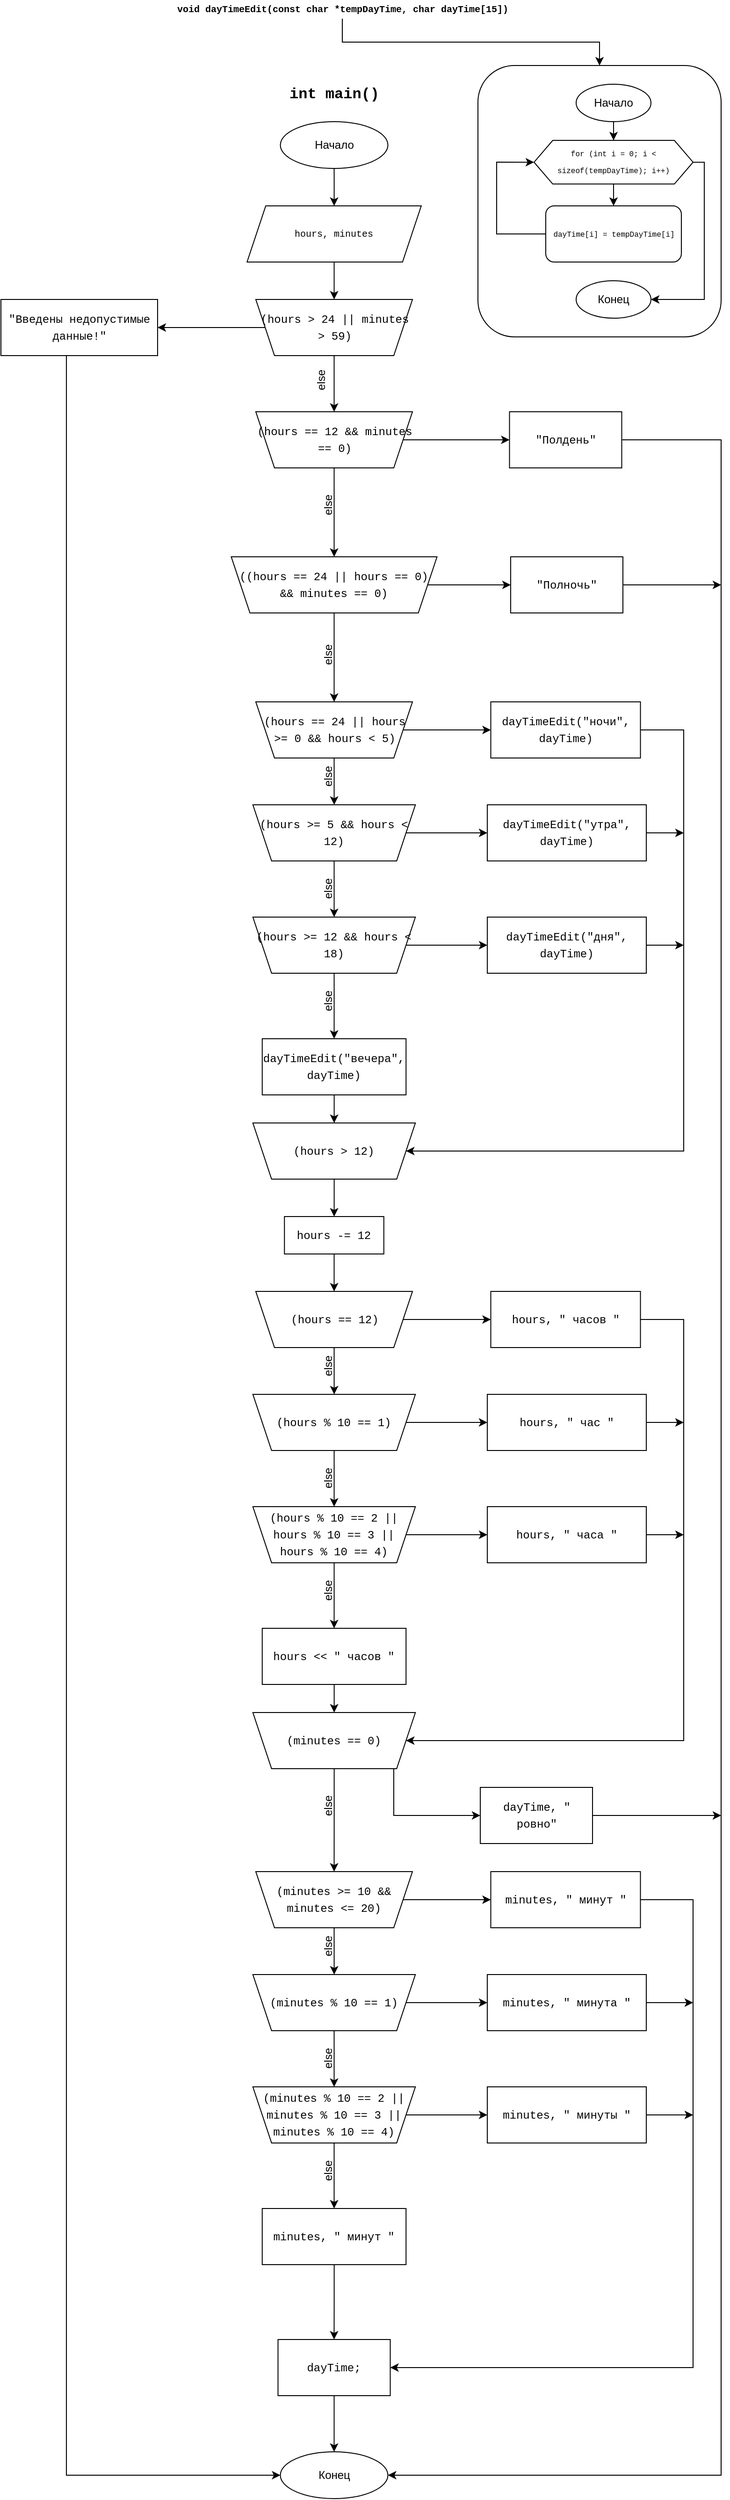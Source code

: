 <mxfile version="15.1.3" type="device"><diagram id="xrb7r6NMvDtgtR8W3Ljk" name="Page-1"><mxGraphModel dx="946" dy="3097" grid="1" gridSize="10" guides="1" tooltips="1" connect="1" arrows="1" fold="1" page="1" pageScale="1" pageWidth="827" pageHeight="1169" math="0" shadow="0"><root><mxCell id="0"/><mxCell id="1" parent="0"/><mxCell id="941-dUzrSryJKsWVi5ZP-3" value="&lt;div&gt;&lt;br&gt;&lt;/div&gt;&lt;div&gt;&lt;br&gt;&lt;/div&gt;" style="rounded=1;whiteSpace=wrap;html=1;labelPosition=left;verticalLabelPosition=top;align=right;verticalAlign=bottom;" parent="1" vertex="1"><mxGeometry x="538" y="-2250" width="260" height="290" as="geometry"/></mxCell><mxCell id="941-dUzrSryJKsWVi5ZP-10" value="" style="edgeStyle=orthogonalEdgeStyle;rounded=0;orthogonalLoop=1;jettySize=auto;html=1;" parent="1" source="941-dUzrSryJKsWVi5ZP-4" target="941-dUzrSryJKsWVi5ZP-6" edge="1"><mxGeometry relative="1" as="geometry"/></mxCell><mxCell id="_T4HlssIz3h_t30k5hqS-2" value="" style="edgeStyle=orthogonalEdgeStyle;rounded=0;orthogonalLoop=1;jettySize=auto;html=1;entryX=1;entryY=0.5;entryDx=0;entryDy=0;" edge="1" parent="1" source="941-dUzrSryJKsWVi5ZP-4" target="941-dUzrSryJKsWVi5ZP-19"><mxGeometry relative="1" as="geometry"><mxPoint x="873" y="-2146.7" as="targetPoint"/><Array as="points"><mxPoint x="780" y="-2147"/><mxPoint x="780" y="-2000"/></Array></mxGeometry></mxCell><mxCell id="941-dUzrSryJKsWVi5ZP-4" value="&lt;div style=&quot;font-family: &amp;quot;menlo&amp;quot; , &amp;quot;monaco&amp;quot; , &amp;quot;courier new&amp;quot; , monospace ; font-weight: normal ; font-size: 8px ; line-height: 18px&quot;&gt;&lt;div&gt;&lt;font style=&quot;font-size: 8px&quot;&gt;&lt;span style=&quot;&quot;&gt;for (int i = 0; i &amp;lt; sizeof(tempDayTime); i++) &lt;/span&gt;&lt;/font&gt;&lt;/div&gt;&lt;/div&gt;" style="shape=hexagon;perimeter=hexagonPerimeter2;whiteSpace=wrap;html=1;fixedSize=1;" parent="1" vertex="1"><mxGeometry x="598" y="-2170" width="170" height="46.67" as="geometry"/></mxCell><mxCell id="941-dUzrSryJKsWVi5ZP-15" value="" style="edgeStyle=orthogonalEdgeStyle;rounded=0;orthogonalLoop=1;jettySize=auto;html=1;entryX=0;entryY=0.5;entryDx=0;entryDy=0;" parent="1" source="941-dUzrSryJKsWVi5ZP-6" target="941-dUzrSryJKsWVi5ZP-4" edge="1"><mxGeometry relative="1" as="geometry"><mxPoint x="608" y="-2150" as="targetPoint"/><Array as="points"><mxPoint x="558" y="-2070"/><mxPoint x="558" y="-2147"/></Array></mxGeometry></mxCell><mxCell id="941-dUzrSryJKsWVi5ZP-6" value="&lt;div style=&quot;font-family: &amp;#34;menlo&amp;#34; , &amp;#34;monaco&amp;#34; , &amp;#34;courier new&amp;#34; , monospace ; font-weight: normal ; font-size: 8px ; line-height: 18px&quot;&gt;&lt;div&gt;&lt;font style=&quot;font-size: 8px&quot;&gt;&lt;span&gt;dayTime[i] = tempDayTime[i]&lt;/span&gt;&lt;/font&gt;&lt;/div&gt;&lt;/div&gt;" style="rounded=1;whiteSpace=wrap;html=1;" parent="1" vertex="1"><mxGeometry x="610.5" y="-2100" width="145" height="60" as="geometry"/></mxCell><mxCell id="941-dUzrSryJKsWVi5ZP-9" value="" style="edgeStyle=orthogonalEdgeStyle;rounded=0;orthogonalLoop=1;jettySize=auto;html=1;" parent="1" source="941-dUzrSryJKsWVi5ZP-8" target="941-dUzrSryJKsWVi5ZP-3" edge="1"><mxGeometry relative="1" as="geometry"/></mxCell><mxCell id="941-dUzrSryJKsWVi5ZP-8" value="&lt;div style=&quot;font-family: &amp;quot;menlo&amp;quot;, &amp;quot;monaco&amp;quot;, &amp;quot;courier new&amp;quot;, monospace; font-size: 10px; line-height: 18px;&quot;&gt;&lt;div&gt;&lt;font style=&quot;font-size: 10px&quot;&gt;&lt;span style=&quot;&quot;&gt;void dayTimeEdit(const char *tempDayTime, char dayTime[15])&lt;/span&gt;&lt;/font&gt;&lt;/div&gt;&lt;/div&gt;" style="text;html=1;align=center;verticalAlign=middle;resizable=0;points=[];autosize=1;fontStyle=1;" parent="1" vertex="1"><mxGeometry x="208" y="-2320" width="370" height="20" as="geometry"/></mxCell><mxCell id="941-dUzrSryJKsWVi5ZP-24" value="" style="edgeStyle=orthogonalEdgeStyle;rounded=0;orthogonalLoop=1;jettySize=auto;html=1;" parent="1" source="941-dUzrSryJKsWVi5ZP-18" target="941-dUzrSryJKsWVi5ZP-4" edge="1"><mxGeometry relative="1" as="geometry"/></mxCell><mxCell id="941-dUzrSryJKsWVi5ZP-18" value="&lt;div&gt;Начало&lt;/div&gt;" style="ellipse;whiteSpace=wrap;html=1;" parent="1" vertex="1"><mxGeometry x="643" y="-2230" width="80" height="40" as="geometry"/></mxCell><mxCell id="941-dUzrSryJKsWVi5ZP-19" value="&lt;div&gt;Конец&lt;/div&gt;" style="ellipse;whiteSpace=wrap;html=1;" parent="1" vertex="1"><mxGeometry x="643" y="-2020" width="80" height="40" as="geometry"/></mxCell><mxCell id="941-dUzrSryJKsWVi5ZP-26" value="&lt;div style=&quot;font-family: &amp;quot;menlo&amp;quot; , &amp;quot;monaco&amp;quot; , &amp;quot;courier new&amp;quot; , monospace ; font-size: 16px ; line-height: 18px&quot;&gt;&lt;div&gt;&lt;font style=&quot;font-size: 16px&quot;&gt;&lt;b&gt;&lt;span style=&quot;&quot;&gt;int main()&lt;/span&gt;&lt;/b&gt;&lt;/font&gt;&lt;/div&gt;&lt;/div&gt;" style="text;html=1;align=center;verticalAlign=middle;resizable=0;points=[];autosize=1;" parent="1" vertex="1"><mxGeometry x="329.24" y="-2230" width="110" height="20" as="geometry"/></mxCell><mxCell id="941-dUzrSryJKsWVi5ZP-29" value="" style="edgeStyle=orthogonalEdgeStyle;rounded=0;orthogonalLoop=1;jettySize=auto;html=1;" parent="1" source="941-dUzrSryJKsWVi5ZP-27" target="941-dUzrSryJKsWVi5ZP-28" edge="1"><mxGeometry relative="1" as="geometry"/></mxCell><mxCell id="941-dUzrSryJKsWVi5ZP-27" value="Начало" style="ellipse;whiteSpace=wrap;html=1;" parent="1" vertex="1"><mxGeometry x="326.75" y="-2190" width="115" height="50" as="geometry"/></mxCell><mxCell id="941-dUzrSryJKsWVi5ZP-31" value="" style="edgeStyle=orthogonalEdgeStyle;rounded=0;orthogonalLoop=1;jettySize=auto;html=1;" parent="1" source="941-dUzrSryJKsWVi5ZP-28" target="941-dUzrSryJKsWVi5ZP-30" edge="1"><mxGeometry relative="1" as="geometry"/></mxCell><mxCell id="941-dUzrSryJKsWVi5ZP-28" value="&lt;div style=&quot;font-family: &amp;#34;menlo&amp;#34; , &amp;#34;monaco&amp;#34; , &amp;#34;courier new&amp;#34; , monospace ; font-weight: normal ; font-size: 10px ; line-height: 18px&quot;&gt;&lt;div&gt;&lt;font style=&quot;font-size: 10px&quot;&gt;&lt;span&gt;  hours, minutes&lt;/span&gt;&lt;/font&gt;&lt;/div&gt;&lt;/div&gt;" style="shape=parallelogram;perimeter=parallelogramPerimeter;whiteSpace=wrap;html=1;fixedSize=1;" parent="1" vertex="1"><mxGeometry x="291.13" y="-2100" width="186.25" height="60" as="geometry"/></mxCell><mxCell id="941-dUzrSryJKsWVi5ZP-33" value="" style="edgeStyle=orthogonalEdgeStyle;rounded=0;orthogonalLoop=1;jettySize=auto;html=1;" parent="1" source="941-dUzrSryJKsWVi5ZP-30" target="941-dUzrSryJKsWVi5ZP-32" edge="1"><mxGeometry relative="1" as="geometry"/></mxCell><mxCell id="941-dUzrSryJKsWVi5ZP-35" value="" style="edgeStyle=orthogonalEdgeStyle;rounded=0;orthogonalLoop=1;jettySize=auto;html=1;entryX=0.5;entryY=1;entryDx=0;entryDy=0;" parent="1" source="941-dUzrSryJKsWVi5ZP-30" target="941-dUzrSryJKsWVi5ZP-37" edge="1"><mxGeometry relative="1" as="geometry"><mxPoint x="318" y="-1850.0" as="targetPoint"/></mxGeometry></mxCell><mxCell id="941-dUzrSryJKsWVi5ZP-30" value="&lt;div style=&quot;font-family: &amp;#34;menlo&amp;#34; , &amp;#34;monaco&amp;#34; , &amp;#34;courier new&amp;#34; , monospace ; font-weight: normal ; font-size: 12px ; line-height: 18px&quot;&gt;&lt;div&gt;&lt;span&gt;(hours &amp;gt; 24 || minutes &amp;gt; 59)&lt;/span&gt;&lt;/div&gt;&lt;/div&gt;" style="shape=trapezoid;perimeter=trapezoidPerimeter;whiteSpace=wrap;html=1;fixedSize=1;direction=west;" parent="1" vertex="1"><mxGeometry x="300.51" y="-2000" width="167.5" height="60" as="geometry"/></mxCell><mxCell id="941-dUzrSryJKsWVi5ZP-166" value="" style="edgeStyle=orthogonalEdgeStyle;rounded=0;orthogonalLoop=1;jettySize=auto;html=1;fontColor=#000000;entryX=0;entryY=0.5;entryDx=0;entryDy=0;" parent="1" source="941-dUzrSryJKsWVi5ZP-32" target="941-dUzrSryJKsWVi5ZP-45" edge="1"><mxGeometry relative="1" as="geometry"><mxPoint x="168" y="-790" as="targetPoint"/><Array as="points"><mxPoint x="98" y="325"/></Array></mxGeometry></mxCell><mxCell id="941-dUzrSryJKsWVi5ZP-32" value="&lt;div style=&quot;font-family: &amp;#34;menlo&amp;#34; , &amp;#34;monaco&amp;#34; , &amp;#34;courier new&amp;#34; , monospace ; font-weight: normal ; font-size: 12px ; line-height: 18px&quot;&gt;&lt;div&gt;&lt;span&gt;&quot;Введены недопустимые данные!&quot;&lt;/span&gt;&lt;/div&gt;&lt;/div&gt;" style="whiteSpace=wrap;html=1;" parent="1" vertex="1"><mxGeometry x="28" y="-2000" width="167.5" height="60" as="geometry"/></mxCell><mxCell id="941-dUzrSryJKsWVi5ZP-36" value="&lt;div&gt;else&lt;/div&gt;" style="text;html=1;align=center;verticalAlign=middle;resizable=0;points=[];autosize=1;rotation=-90;" parent="1" vertex="1"><mxGeometry x="350.5" y="-1923" width="40" height="20" as="geometry"/></mxCell><mxCell id="941-dUzrSryJKsWVi5ZP-41" value="" style="edgeStyle=orthogonalEdgeStyle;rounded=0;orthogonalLoop=1;jettySize=auto;html=1;" parent="1" source="941-dUzrSryJKsWVi5ZP-37" target="941-dUzrSryJKsWVi5ZP-40" edge="1"><mxGeometry relative="1" as="geometry"/></mxCell><mxCell id="941-dUzrSryJKsWVi5ZP-43" value="" style="edgeStyle=orthogonalEdgeStyle;rounded=0;orthogonalLoop=1;jettySize=auto;html=1;entryX=0.5;entryY=1;entryDx=0;entryDy=0;" parent="1" source="941-dUzrSryJKsWVi5ZP-37" target="941-dUzrSryJKsWVi5ZP-58" edge="1"><mxGeometry relative="1" as="geometry"><mxPoint x="385.176" y="-1730.0" as="targetPoint"/></mxGeometry></mxCell><mxCell id="941-dUzrSryJKsWVi5ZP-37" value="&lt;div style=&quot;font-family: &amp;quot;menlo&amp;quot; , &amp;quot;monaco&amp;quot; , &amp;quot;courier new&amp;quot; , monospace ; font-weight: normal ; font-size: 12px ; line-height: 18px&quot;&gt;&lt;div&gt;&lt;span style=&quot;&quot;&gt;   (hours == 12 &amp;amp;&amp;amp; minutes == 0)&lt;/span&gt;&lt;/div&gt;&lt;/div&gt;" style="shape=trapezoid;perimeter=trapezoidPerimeter;whiteSpace=wrap;html=1;fixedSize=1;direction=west;" parent="1" vertex="1"><mxGeometry x="300.5" y="-1880" width="167.5" height="60" as="geometry"/></mxCell><mxCell id="941-dUzrSryJKsWVi5ZP-47" value="" style="edgeStyle=orthogonalEdgeStyle;rounded=0;orthogonalLoop=1;jettySize=auto;html=1;entryX=1;entryY=0.5;entryDx=0;entryDy=0;" parent="1" source="941-dUzrSryJKsWVi5ZP-40" target="941-dUzrSryJKsWVi5ZP-45" edge="1"><mxGeometry relative="1" as="geometry"><mxPoint x="631.75" y="-1740.0" as="targetPoint"/><Array as="points"><mxPoint x="798" y="-1850"/><mxPoint x="798" y="325"/></Array></mxGeometry></mxCell><mxCell id="941-dUzrSryJKsWVi5ZP-40" value="&lt;div style=&quot;font-family: &amp;quot;menlo&amp;quot; , &amp;quot;monaco&amp;quot; , &amp;quot;courier new&amp;quot; , monospace ; font-weight: normal ; font-size: 12px ; line-height: 18px&quot;&gt;&lt;div&gt;&lt;span&gt;&lt;/span&gt;&lt;span&gt;&lt;/span&gt;&lt;span&gt;&lt;/span&gt;&lt;span&gt; &lt;/span&gt;&lt;span&gt;&quot;Полдень&quot;&lt;/span&gt;&lt;span&gt;&lt;/span&gt;&lt;/div&gt;&lt;/div&gt;" style="whiteSpace=wrap;html=1;" parent="1" vertex="1"><mxGeometry x="571.75" y="-1880" width="120" height="60" as="geometry"/></mxCell><mxCell id="941-dUzrSryJKsWVi5ZP-49" value="" style="edgeStyle=orthogonalEdgeStyle;rounded=0;orthogonalLoop=1;jettySize=auto;html=1;exitX=0;exitY=0.5;exitDx=0;exitDy=0;" parent="1" source="941-dUzrSryJKsWVi5ZP-58" target="941-dUzrSryJKsWVi5ZP-48" edge="1"><mxGeometry relative="1" as="geometry"><mxPoint x="518" y="-1695.0" as="sourcePoint"/></mxGeometry></mxCell><mxCell id="941-dUzrSryJKsWVi5ZP-54" value="" style="edgeStyle=orthogonalEdgeStyle;rounded=0;orthogonalLoop=1;jettySize=auto;html=1;exitX=0.5;exitY=0;exitDx=0;exitDy=0;entryX=0.5;entryY=1;entryDx=0;entryDy=0;" parent="1" source="941-dUzrSryJKsWVi5ZP-58" target="941-dUzrSryJKsWVi5ZP-57" edge="1"><mxGeometry relative="1" as="geometry"><mxPoint x="385.19" y="-1660.0" as="sourcePoint"/><mxPoint x="385.19" y="-1575.0" as="targetPoint"/></mxGeometry></mxCell><mxCell id="941-dUzrSryJKsWVi5ZP-44" value="&lt;div&gt;else&lt;/div&gt;" style="text;html=1;align=center;verticalAlign=middle;resizable=0;points=[];autosize=1;rotation=-90;" parent="1" vertex="1"><mxGeometry x="358" y="-1790" width="40" height="20" as="geometry"/></mxCell><mxCell id="941-dUzrSryJKsWVi5ZP-45" value="Конец" style="ellipse;whiteSpace=wrap;html=1;" parent="1" vertex="1"><mxGeometry x="326.74" y="300" width="115" height="50" as="geometry"/></mxCell><mxCell id="941-dUzrSryJKsWVi5ZP-51" value="" style="edgeStyle=orthogonalEdgeStyle;rounded=0;orthogonalLoop=1;jettySize=auto;html=1;" parent="1" source="941-dUzrSryJKsWVi5ZP-48" edge="1"><mxGeometry relative="1" as="geometry"><mxPoint x="798" y="-1695" as="targetPoint"/></mxGeometry></mxCell><mxCell id="941-dUzrSryJKsWVi5ZP-48" value="&lt;div style=&quot;font-family: &amp;quot;menlo&amp;quot;, &amp;quot;monaco&amp;quot;, &amp;quot;courier new&amp;quot;, monospace; font-weight: normal; font-size: 12px; line-height: 18px;&quot;&gt;&lt;div&gt;&lt;span style=&quot;&quot;&gt; &lt;/span&gt;&lt;span style=&quot;&quot;&gt;&lt;/span&gt;&lt;span style=&quot;&quot;&gt;&lt;/span&gt;&lt;span style=&quot;&quot;&gt;&lt;/span&gt;&lt;span style=&quot;&quot;&gt; &lt;/span&gt;&lt;span style=&quot;&quot;&gt;&quot;Полночь&quot;&lt;/span&gt;&lt;span style=&quot;&quot;&gt;&lt;/span&gt;&lt;/div&gt;&lt;/div&gt;" style="whiteSpace=wrap;html=1;" parent="1" vertex="1"><mxGeometry x="573" y="-1725" width="120" height="60" as="geometry"/></mxCell><mxCell id="941-dUzrSryJKsWVi5ZP-55" value="&lt;div&gt;else&lt;/div&gt;" style="text;html=1;align=center;verticalAlign=middle;resizable=0;points=[];autosize=1;rotation=-90;" parent="1" vertex="1"><mxGeometry x="358" y="-1630" width="40" height="20" as="geometry"/></mxCell><mxCell id="941-dUzrSryJKsWVi5ZP-60" value="" style="edgeStyle=orthogonalEdgeStyle;rounded=0;orthogonalLoop=1;jettySize=auto;html=1;" parent="1" source="941-dUzrSryJKsWVi5ZP-57" target="941-dUzrSryJKsWVi5ZP-59" edge="1"><mxGeometry relative="1" as="geometry"/></mxCell><mxCell id="941-dUzrSryJKsWVi5ZP-62" value="" style="edgeStyle=orthogonalEdgeStyle;rounded=0;orthogonalLoop=1;jettySize=auto;html=1;" parent="1" source="941-dUzrSryJKsWVi5ZP-57" target="941-dUzrSryJKsWVi5ZP-61" edge="1"><mxGeometry relative="1" as="geometry"/></mxCell><mxCell id="941-dUzrSryJKsWVi5ZP-57" value="&lt;div style=&quot;font-family: &amp;quot;menlo&amp;quot; , &amp;quot;monaco&amp;quot; , &amp;quot;courier new&amp;quot; , monospace ; font-weight: normal ; font-size: 12px ; line-height: 18px&quot;&gt;&lt;div&gt;&lt;div style=&quot;font-family: &amp;quot;menlo&amp;quot;, &amp;quot;monaco&amp;quot;, &amp;quot;courier new&amp;quot;, monospace; font-weight: normal; font-size: 12px; line-height: 18px;&quot;&gt;&lt;div&gt;&lt;span style=&quot;&quot;&gt;  &lt;/span&gt;&lt;span style=&quot;&quot;&gt; (&lt;/span&gt;&lt;span style=&quot;&quot;&gt;hours&lt;/span&gt;&lt;span style=&quot;&quot;&gt; &lt;/span&gt;&lt;span style=&quot;&quot;&gt;==&lt;/span&gt;&lt;span style=&quot;&quot;&gt; &lt;/span&gt;&lt;span style=&quot;&quot;&gt;24&lt;/span&gt;&lt;span style=&quot;&quot;&gt; &lt;/span&gt;&lt;span style=&quot;&quot;&gt;||&lt;/span&gt;&lt;span style=&quot;&quot;&gt; &lt;/span&gt;&lt;span style=&quot;&quot;&gt;hours&lt;/span&gt;&lt;span style=&quot;&quot;&gt; &lt;/span&gt;&lt;span style=&quot;&quot;&gt;&amp;gt;=&lt;/span&gt;&lt;span style=&quot;&quot;&gt; &lt;/span&gt;&lt;span style=&quot;&quot;&gt;0&lt;/span&gt;&lt;span style=&quot;&quot;&gt; &lt;/span&gt;&lt;span style=&quot;&quot;&gt;&amp;amp;&amp;amp;&lt;/span&gt;&lt;span style=&quot;&quot;&gt; &lt;/span&gt;&lt;span style=&quot;&quot;&gt;hours&lt;/span&gt;&lt;span style=&quot;&quot;&gt; &lt;/span&gt;&lt;span style=&quot;&quot;&gt;&amp;lt;&lt;/span&gt;&lt;span style=&quot;&quot;&gt; &lt;/span&gt;&lt;span style=&quot;&quot;&gt;5&lt;/span&gt;&lt;span style=&quot;&quot;&gt;)&lt;/span&gt;&lt;/div&gt;&lt;/div&gt;&lt;/div&gt;&lt;/div&gt;" style="shape=trapezoid;perimeter=trapezoidPerimeter;whiteSpace=wrap;html=1;fixedSize=1;direction=west;" parent="1" vertex="1"><mxGeometry x="300.5" y="-1570" width="167.5" height="60" as="geometry"/></mxCell><mxCell id="941-dUzrSryJKsWVi5ZP-58" value="&lt;div style=&quot;font-family: &amp;quot;menlo&amp;quot; , &amp;quot;monaco&amp;quot; , &amp;quot;courier new&amp;quot; , monospace ; font-weight: normal ; font-size: 12px ; line-height: 18px&quot;&gt;&lt;div&gt;&lt;div style=&quot;font-family: &amp;quot;menlo&amp;quot; , &amp;quot;monaco&amp;quot; , &amp;quot;courier new&amp;quot; , monospace ; font-weight: normal ; font-size: 12px ; line-height: 18px&quot;&gt;&lt;div&gt;&lt;span&gt;  &lt;/span&gt;&lt;span&gt; ((&lt;/span&gt;&lt;span&gt;hours&lt;/span&gt;&lt;span&gt; &lt;/span&gt;&lt;span&gt;==&lt;/span&gt;&lt;span&gt; &lt;/span&gt;&lt;span&gt;24&lt;/span&gt;&lt;span&gt; &lt;/span&gt;&lt;span&gt;||&lt;/span&gt;&lt;span&gt; &lt;/span&gt;&lt;span&gt;hours&lt;/span&gt;&lt;span&gt; &lt;/span&gt;&lt;span&gt;==&lt;/span&gt;&lt;span&gt; &lt;/span&gt;&lt;span&gt;0&lt;/span&gt;&lt;span&gt;) &lt;/span&gt;&lt;span&gt;&amp;amp;&amp;amp;&lt;/span&gt;&lt;span&gt; &lt;/span&gt;&lt;span&gt;minutes&lt;/span&gt;&lt;span&gt; &lt;/span&gt;&lt;span&gt;==&lt;/span&gt;&lt;span&gt; &lt;/span&gt;&lt;span&gt;0&lt;/span&gt;&lt;span&gt;)&lt;/span&gt;&lt;/div&gt;&lt;/div&gt;&lt;/div&gt;&lt;/div&gt;" style="shape=trapezoid;perimeter=trapezoidPerimeter;whiteSpace=wrap;html=1;fixedSize=1;direction=west;" parent="1" vertex="1"><mxGeometry x="274.25" y="-1725" width="220" height="60" as="geometry"/></mxCell><mxCell id="941-dUzrSryJKsWVi5ZP-83" value="" style="edgeStyle=orthogonalEdgeStyle;rounded=0;orthogonalLoop=1;jettySize=auto;html=1;entryX=0;entryY=0.5;entryDx=0;entryDy=0;" parent="1" source="941-dUzrSryJKsWVi5ZP-59" target="941-dUzrSryJKsWVi5ZP-78" edge="1"><mxGeometry relative="1" as="geometry"><mxPoint x="478" y="-1090" as="targetPoint"/><Array as="points"><mxPoint x="758" y="-1540"/><mxPoint x="758" y="-1090"/></Array></mxGeometry></mxCell><mxCell id="941-dUzrSryJKsWVi5ZP-59" value="&lt;div style=&quot;font-family: &amp;quot;menlo&amp;quot;, &amp;quot;monaco&amp;quot;, &amp;quot;courier new&amp;quot;, monospace; font-weight: normal; font-size: 12px; line-height: 18px;&quot;&gt;&lt;div&gt;&lt;span style=&quot;&quot;&gt; &lt;/span&gt;&lt;span style=&quot;&quot;&gt;dayTimeEdit&lt;/span&gt;&lt;span style=&quot;&quot;&gt;(&lt;/span&gt;&lt;span style=&quot;&quot;&gt;&quot;ночи&quot;&lt;/span&gt;&lt;span style=&quot;&quot;&gt;, &lt;/span&gt;&lt;span style=&quot;&quot;&gt;dayTime&lt;/span&gt;&lt;span style=&quot;&quot;&gt;)&lt;/span&gt;&lt;/div&gt;&lt;/div&gt;" style="whiteSpace=wrap;html=1;" parent="1" vertex="1"><mxGeometry x="551.75" y="-1570" width="160" height="60" as="geometry"/></mxCell><mxCell id="941-dUzrSryJKsWVi5ZP-65" value="" style="edgeStyle=orthogonalEdgeStyle;rounded=0;orthogonalLoop=1;jettySize=auto;html=1;" parent="1" source="941-dUzrSryJKsWVi5ZP-61" target="941-dUzrSryJKsWVi5ZP-64" edge="1"><mxGeometry relative="1" as="geometry"/></mxCell><mxCell id="941-dUzrSryJKsWVi5ZP-67" value="" style="edgeStyle=orthogonalEdgeStyle;rounded=0;orthogonalLoop=1;jettySize=auto;html=1;" parent="1" source="941-dUzrSryJKsWVi5ZP-61" target="941-dUzrSryJKsWVi5ZP-66" edge="1"><mxGeometry relative="1" as="geometry"/></mxCell><mxCell id="941-dUzrSryJKsWVi5ZP-61" value="&lt;div style=&quot;font-family: &amp;quot;menlo&amp;quot;, &amp;quot;monaco&amp;quot;, &amp;quot;courier new&amp;quot;, monospace; font-weight: normal; font-size: 12px; line-height: 18px;&quot;&gt;&lt;div&gt;&lt;span style=&quot;&quot;&gt;  &lt;/span&gt;&lt;span style=&quot;&quot;&gt; (&lt;/span&gt;&lt;span style=&quot;&quot;&gt;hours&lt;/span&gt;&lt;span style=&quot;&quot;&gt; &lt;/span&gt;&lt;span style=&quot;&quot;&gt;&amp;gt;=&lt;/span&gt;&lt;span style=&quot;&quot;&gt; &lt;/span&gt;&lt;span style=&quot;&quot;&gt;5&lt;/span&gt;&lt;span style=&quot;&quot;&gt; &lt;/span&gt;&lt;span style=&quot;&quot;&gt;&amp;amp;&amp;amp;&lt;/span&gt;&lt;span style=&quot;&quot;&gt; &lt;/span&gt;&lt;span style=&quot;&quot;&gt;hours&lt;/span&gt;&lt;span style=&quot;&quot;&gt; &lt;/span&gt;&lt;span style=&quot;&quot;&gt;&amp;lt;&lt;/span&gt;&lt;span style=&quot;&quot;&gt; &lt;/span&gt;&lt;span style=&quot;&quot;&gt;12&lt;/span&gt;&lt;span style=&quot;&quot;&gt;)&lt;/span&gt;&lt;/div&gt;&lt;/div&gt;" style="shape=trapezoid;perimeter=trapezoidPerimeter;whiteSpace=wrap;html=1;fixedSize=1;direction=west;" parent="1" vertex="1"><mxGeometry x="297.38" y="-1460" width="173.75" height="60" as="geometry"/></mxCell><mxCell id="941-dUzrSryJKsWVi5ZP-63" value="&lt;div&gt;else&lt;/div&gt;" style="text;html=1;align=center;verticalAlign=middle;resizable=0;points=[];autosize=1;rotation=-90;" parent="1" vertex="1"><mxGeometry x="358" y="-1500" width="40" height="20" as="geometry"/></mxCell><mxCell id="941-dUzrSryJKsWVi5ZP-85" value="" style="edgeStyle=orthogonalEdgeStyle;rounded=0;orthogonalLoop=1;jettySize=auto;html=1;" parent="1" source="941-dUzrSryJKsWVi5ZP-64" edge="1"><mxGeometry relative="1" as="geometry"><mxPoint x="758" y="-1430" as="targetPoint"/></mxGeometry></mxCell><mxCell id="941-dUzrSryJKsWVi5ZP-64" value="&lt;div style=&quot;font-family: &amp;quot;menlo&amp;quot;, &amp;quot;monaco&amp;quot;, &amp;quot;courier new&amp;quot;, monospace; font-weight: normal; font-size: 12px; line-height: 18px;&quot;&gt;&lt;div&gt;&lt;span style=&quot;&quot;&gt;dayTimeEdit&lt;/span&gt;&lt;span style=&quot;&quot;&gt;(&lt;/span&gt;&lt;span style=&quot;&quot;&gt;&quot;утра&quot;&lt;/span&gt;&lt;span style=&quot;&quot;&gt;, &lt;/span&gt;&lt;span style=&quot;&quot;&gt;dayTime&lt;/span&gt;&lt;span style=&quot;&quot;&gt;)&lt;/span&gt;&lt;/div&gt;&lt;/div&gt;" style="whiteSpace=wrap;html=1;" parent="1" vertex="1"><mxGeometry x="548" y="-1460" width="170" height="60" as="geometry"/></mxCell><mxCell id="941-dUzrSryJKsWVi5ZP-70" value="" style="edgeStyle=orthogonalEdgeStyle;rounded=0;orthogonalLoop=1;jettySize=auto;html=1;" parent="1" source="941-dUzrSryJKsWVi5ZP-66" target="941-dUzrSryJKsWVi5ZP-69" edge="1"><mxGeometry relative="1" as="geometry"/></mxCell><mxCell id="941-dUzrSryJKsWVi5ZP-76" value="" style="edgeStyle=orthogonalEdgeStyle;rounded=0;orthogonalLoop=1;jettySize=auto;html=1;" parent="1" source="941-dUzrSryJKsWVi5ZP-66" target="941-dUzrSryJKsWVi5ZP-71" edge="1"><mxGeometry relative="1" as="geometry"/></mxCell><mxCell id="941-dUzrSryJKsWVi5ZP-66" value="&lt;div style=&quot;font-family: &amp;quot;menlo&amp;quot;, &amp;quot;monaco&amp;quot;, &amp;quot;courier new&amp;quot;, monospace; font-weight: normal; font-size: 12px; line-height: 18px;&quot;&gt;&lt;div&gt;&lt;span style=&quot;&quot;&gt;  &lt;/span&gt;&lt;span style=&quot;&quot;&gt; (&lt;/span&gt;&lt;span style=&quot;&quot;&gt;hours&lt;/span&gt;&lt;span style=&quot;&quot;&gt; &lt;/span&gt;&lt;span style=&quot;&quot;&gt;&amp;gt;=&lt;/span&gt;&lt;span style=&quot;&quot;&gt; &lt;/span&gt;&lt;span style=&quot;&quot;&gt;12&lt;/span&gt;&lt;span style=&quot;&quot;&gt; &lt;/span&gt;&lt;span style=&quot;&quot;&gt;&amp;amp;&amp;amp;&lt;/span&gt;&lt;span style=&quot;&quot;&gt; &lt;/span&gt;&lt;span style=&quot;&quot;&gt;hours&lt;/span&gt;&lt;span style=&quot;&quot;&gt; &lt;/span&gt;&lt;span style=&quot;&quot;&gt;&amp;lt;&lt;/span&gt;&lt;span style=&quot;&quot;&gt; &lt;/span&gt;&lt;span style=&quot;&quot;&gt;18&lt;/span&gt;&lt;span style=&quot;&quot;&gt;)&lt;/span&gt;&lt;/div&gt;&lt;/div&gt;" style="shape=trapezoid;perimeter=trapezoidPerimeter;whiteSpace=wrap;html=1;fixedSize=1;direction=west;" parent="1" vertex="1"><mxGeometry x="297.38" y="-1340" width="173.75" height="60" as="geometry"/></mxCell><mxCell id="941-dUzrSryJKsWVi5ZP-68" value="&lt;div&gt;else&lt;/div&gt;" style="text;html=1;align=center;verticalAlign=middle;resizable=0;points=[];autosize=1;rotation=-90;" parent="1" vertex="1"><mxGeometry x="358" y="-1380" width="40" height="20" as="geometry"/></mxCell><mxCell id="941-dUzrSryJKsWVi5ZP-89" value="" style="edgeStyle=orthogonalEdgeStyle;rounded=0;orthogonalLoop=1;jettySize=auto;html=1;" parent="1" source="941-dUzrSryJKsWVi5ZP-69" edge="1"><mxGeometry relative="1" as="geometry"><mxPoint x="758" y="-1310" as="targetPoint"/></mxGeometry></mxCell><mxCell id="941-dUzrSryJKsWVi5ZP-69" value="&lt;meta charset=&quot;utf-8&quot;&gt;&lt;div style=&quot;font-family: &amp;quot;menlo&amp;quot;, &amp;quot;monaco&amp;quot;, &amp;quot;courier new&amp;quot;, monospace; font-weight: normal; font-size: 12px; line-height: 18px;&quot;&gt;&lt;div&gt;&lt;span style=&quot;&quot;&gt;dayTimeEdit&lt;/span&gt;&lt;span style=&quot;&quot;&gt;(&lt;/span&gt;&lt;span style=&quot;&quot;&gt;&quot;дня&quot;&lt;/span&gt;&lt;span style=&quot;&quot;&gt;, &lt;/span&gt;&lt;span style=&quot;&quot;&gt;dayTime&lt;/span&gt;&lt;span style=&quot;&quot;&gt;)&lt;/span&gt;&lt;/div&gt;&lt;/div&gt;" style="whiteSpace=wrap;html=1;" parent="1" vertex="1"><mxGeometry x="548.01" y="-1340" width="170" height="60" as="geometry"/></mxCell><mxCell id="941-dUzrSryJKsWVi5ZP-79" value="" style="edgeStyle=orthogonalEdgeStyle;rounded=0;orthogonalLoop=1;jettySize=auto;html=1;" parent="1" source="941-dUzrSryJKsWVi5ZP-71" target="941-dUzrSryJKsWVi5ZP-78" edge="1"><mxGeometry relative="1" as="geometry"/></mxCell><mxCell id="941-dUzrSryJKsWVi5ZP-71" value="&lt;meta charset=&quot;utf-8&quot;&gt;&lt;div style=&quot;font-family: &amp;quot;menlo&amp;quot;, &amp;quot;monaco&amp;quot;, &amp;quot;courier new&amp;quot;, monospace; font-weight: normal; font-size: 12px; line-height: 18px;&quot;&gt;&lt;div&gt;&lt;span style=&quot;&quot;&gt;dayTimeEdit&lt;/span&gt;&lt;span style=&quot;&quot;&gt;(&lt;/span&gt;&lt;span style=&quot;&quot;&gt;&quot;вечера&quot;&lt;/span&gt;&lt;span style=&quot;&quot;&gt;, &lt;/span&gt;&lt;span style=&quot;&quot;&gt;dayTime&lt;/span&gt;&lt;span style=&quot;&quot;&gt;)&lt;/span&gt;&lt;/div&gt;&lt;/div&gt;" style="whiteSpace=wrap;html=1;" parent="1" vertex="1"><mxGeometry x="307.38" y="-1210" width="153.75" height="60" as="geometry"/></mxCell><mxCell id="941-dUzrSryJKsWVi5ZP-77" value="&lt;div&gt;else&lt;/div&gt;" style="text;html=1;align=center;verticalAlign=middle;resizable=0;points=[];autosize=1;rotation=-90;" parent="1" vertex="1"><mxGeometry x="358" y="-1260" width="40" height="20" as="geometry"/></mxCell><mxCell id="941-dUzrSryJKsWVi5ZP-81" value="" style="edgeStyle=orthogonalEdgeStyle;rounded=0;orthogonalLoop=1;jettySize=auto;html=1;" parent="1" source="941-dUzrSryJKsWVi5ZP-78" target="941-dUzrSryJKsWVi5ZP-80" edge="1"><mxGeometry relative="1" as="geometry"/></mxCell><mxCell id="941-dUzrSryJKsWVi5ZP-78" value="&lt;div style=&quot;font-family: &amp;quot;menlo&amp;quot;, &amp;quot;monaco&amp;quot;, &amp;quot;courier new&amp;quot;, monospace; font-weight: normal; font-size: 12px; line-height: 18px;&quot;&gt;&lt;div&gt;&lt;span style=&quot;&quot;&gt;  &lt;/span&gt;&lt;span style=&quot;&quot;&gt; (&lt;/span&gt;&lt;span style=&quot;&quot;&gt;hours&lt;/span&gt;&lt;span style=&quot;&quot;&gt; &lt;/span&gt;&lt;span style=&quot;&quot;&gt;&amp;gt;&lt;/span&gt;&lt;span style=&quot;&quot;&gt; &lt;/span&gt;&lt;span style=&quot;&quot;&gt;12&lt;/span&gt;&lt;span style=&quot;&quot;&gt;) &lt;br&gt;&lt;/span&gt;&lt;/div&gt;&lt;/div&gt;" style="shape=trapezoid;perimeter=trapezoidPerimeter;whiteSpace=wrap;html=1;fixedSize=1;direction=west;" parent="1" vertex="1"><mxGeometry x="297.37" y="-1120" width="173.75" height="60" as="geometry"/></mxCell><mxCell id="941-dUzrSryJKsWVi5ZP-112" style="edgeStyle=orthogonalEdgeStyle;rounded=0;orthogonalLoop=1;jettySize=auto;html=1;" parent="1" source="941-dUzrSryJKsWVi5ZP-80" target="941-dUzrSryJKsWVi5ZP-92" edge="1"><mxGeometry relative="1" as="geometry"/></mxCell><mxCell id="941-dUzrSryJKsWVi5ZP-80" value="&lt;div style=&quot;font-family: &amp;quot;menlo&amp;quot;, &amp;quot;monaco&amp;quot;, &amp;quot;courier new&amp;quot;, monospace; font-weight: normal; font-size: 12px; line-height: 18px;&quot;&gt;&lt;div&gt;&lt;span style=&quot;&quot;&gt;                    &lt;/span&gt;&lt;span style=&quot;&quot;&gt;hours&lt;/span&gt;&lt;span style=&quot;&quot;&gt; &lt;/span&gt;&lt;span style=&quot;&quot;&gt;-=&lt;/span&gt;&lt;span style=&quot;&quot;&gt; &lt;/span&gt;&lt;span style=&quot;&quot;&gt;12&lt;/span&gt;&lt;span style=&quot;&quot;&gt;&lt;/span&gt;&lt;/div&gt;&lt;div&gt;&lt;span style=&quot;&quot;&gt;&lt;/span&gt;&lt;/div&gt;&lt;/div&gt;" style="whiteSpace=wrap;html=1;" parent="1" vertex="1"><mxGeometry x="331.12" y="-1020" width="106.26" height="40" as="geometry"/></mxCell><mxCell id="941-dUzrSryJKsWVi5ZP-90" value="" style="edgeStyle=orthogonalEdgeStyle;rounded=0;orthogonalLoop=1;jettySize=auto;html=1;" parent="1" source="941-dUzrSryJKsWVi5ZP-92" target="941-dUzrSryJKsWVi5ZP-94" edge="1"><mxGeometry relative="1" as="geometry"/></mxCell><mxCell id="941-dUzrSryJKsWVi5ZP-91" value="" style="edgeStyle=orthogonalEdgeStyle;rounded=0;orthogonalLoop=1;jettySize=auto;html=1;" parent="1" source="941-dUzrSryJKsWVi5ZP-92" target="941-dUzrSryJKsWVi5ZP-97" edge="1"><mxGeometry relative="1" as="geometry"/></mxCell><mxCell id="941-dUzrSryJKsWVi5ZP-92" value="&lt;div style=&quot;font-family: &amp;quot;menlo&amp;quot;, &amp;quot;monaco&amp;quot;, &amp;quot;courier new&amp;quot;, monospace; font-weight: normal; font-size: 12px; line-height: 18px;&quot;&gt;&lt;div&gt;&lt;span style=&quot;&quot;&gt; &lt;/span&gt;&lt;span style=&quot;&quot;&gt;  &lt;/span&gt;&lt;span style=&quot;&quot;&gt; (&lt;/span&gt;&lt;span style=&quot;&quot;&gt;hours&lt;/span&gt;&lt;span style=&quot;&quot;&gt; &lt;/span&gt;&lt;span style=&quot;&quot;&gt;==&lt;/span&gt;&lt;span style=&quot;&quot;&gt; &lt;/span&gt;&lt;span style=&quot;&quot;&gt;12&lt;/span&gt;&lt;span style=&quot;&quot;&gt;) &lt;/span&gt;&lt;/div&gt;&lt;/div&gt;" style="shape=trapezoid;perimeter=trapezoidPerimeter;whiteSpace=wrap;html=1;fixedSize=1;direction=west;" parent="1" vertex="1"><mxGeometry x="300.5" y="-940" width="167.5" height="60" as="geometry"/></mxCell><mxCell id="941-dUzrSryJKsWVi5ZP-93" value="" style="edgeStyle=orthogonalEdgeStyle;rounded=0;orthogonalLoop=1;jettySize=auto;html=1;entryX=0;entryY=0.5;entryDx=0;entryDy=0;" parent="1" source="941-dUzrSryJKsWVi5ZP-94" target="941-dUzrSryJKsWVi5ZP-110" edge="1"><mxGeometry relative="1" as="geometry"><mxPoint x="478" y="-460" as="targetPoint"/><Array as="points"><mxPoint x="758" y="-910"/><mxPoint x="758" y="-460"/></Array></mxGeometry></mxCell><mxCell id="941-dUzrSryJKsWVi5ZP-94" value="&lt;div style=&quot;font-family: &amp;#34;menlo&amp;#34; , &amp;#34;monaco&amp;#34; , &amp;#34;courier new&amp;#34; , monospace ; font-weight: normal ; font-size: 12px ; line-height: 18px&quot;&gt;&lt;div&gt;&lt;span&gt;&lt;/span&gt;&lt;span&gt;&lt;/span&gt;&lt;span&gt;&lt;/span&gt;&lt;span&gt; &lt;/span&gt;&lt;span&gt;hours,&lt;/span&gt;&lt;span&gt;&amp;nbsp;&lt;/span&gt;&lt;span&gt;&quot; часов &quot;&lt;/span&gt;&lt;/div&gt;&lt;/div&gt;" style="whiteSpace=wrap;html=1;" parent="1" vertex="1"><mxGeometry x="551.75" y="-940" width="160" height="60" as="geometry"/></mxCell><mxCell id="941-dUzrSryJKsWVi5ZP-95" value="" style="edgeStyle=orthogonalEdgeStyle;rounded=0;orthogonalLoop=1;jettySize=auto;html=1;" parent="1" source="941-dUzrSryJKsWVi5ZP-97" target="941-dUzrSryJKsWVi5ZP-100" edge="1"><mxGeometry relative="1" as="geometry"/></mxCell><mxCell id="941-dUzrSryJKsWVi5ZP-96" value="" style="edgeStyle=orthogonalEdgeStyle;rounded=0;orthogonalLoop=1;jettySize=auto;html=1;" parent="1" source="941-dUzrSryJKsWVi5ZP-97" target="941-dUzrSryJKsWVi5ZP-103" edge="1"><mxGeometry relative="1" as="geometry"/></mxCell><mxCell id="941-dUzrSryJKsWVi5ZP-97" value="&lt;div style=&quot;font-family: &amp;quot;menlo&amp;quot;, &amp;quot;monaco&amp;quot;, &amp;quot;courier new&amp;quot;, monospace; font-weight: normal; font-size: 12px; line-height: 18px;&quot;&gt;&lt;div&gt;&lt;span style=&quot;&quot;&gt;  &lt;/span&gt;&lt;span style=&quot;&quot;&gt; (&lt;/span&gt;&lt;span style=&quot;&quot;&gt;hours&lt;/span&gt;&lt;span style=&quot;&quot;&gt; &lt;/span&gt;&lt;span style=&quot;&quot;&gt;%&lt;/span&gt;&lt;span style=&quot;&quot;&gt; &lt;/span&gt;&lt;span style=&quot;&quot;&gt;10&lt;/span&gt;&lt;span style=&quot;&quot;&gt; &lt;/span&gt;&lt;span style=&quot;&quot;&gt;==&lt;/span&gt;&lt;span style=&quot;&quot;&gt; &lt;/span&gt;&lt;span style=&quot;&quot;&gt;1&lt;/span&gt;&lt;span style=&quot;&quot;&gt;)&lt;/span&gt;&lt;/div&gt;&lt;/div&gt;" style="shape=trapezoid;perimeter=trapezoidPerimeter;whiteSpace=wrap;html=1;fixedSize=1;direction=west;" parent="1" vertex="1"><mxGeometry x="297.38" y="-830" width="173.75" height="60" as="geometry"/></mxCell><mxCell id="941-dUzrSryJKsWVi5ZP-98" value="&lt;div&gt;else&lt;/div&gt;" style="text;html=1;align=center;verticalAlign=middle;resizable=0;points=[];autosize=1;rotation=-90;" parent="1" vertex="1"><mxGeometry x="358" y="-870" width="40" height="20" as="geometry"/></mxCell><mxCell id="941-dUzrSryJKsWVi5ZP-99" value="" style="edgeStyle=orthogonalEdgeStyle;rounded=0;orthogonalLoop=1;jettySize=auto;html=1;" parent="1" source="941-dUzrSryJKsWVi5ZP-100" edge="1"><mxGeometry relative="1" as="geometry"><mxPoint x="758" y="-800" as="targetPoint"/></mxGeometry></mxCell><mxCell id="941-dUzrSryJKsWVi5ZP-100" value="&lt;div style=&quot;font-family: &amp;#34;menlo&amp;#34; , &amp;#34;monaco&amp;#34; , &amp;#34;courier new&amp;#34; , monospace ; font-weight: normal ; font-size: 12px ; line-height: 18px&quot;&gt;&lt;div&gt;&lt;span&gt;&lt;/span&gt;&lt;span&gt;&lt;/span&gt;&lt;span&gt;&lt;/span&gt;&lt;span&gt; &lt;/span&gt;&lt;span&gt;hours,&lt;/span&gt;&lt;span&gt;&amp;nbsp;&lt;/span&gt;&lt;span&gt;&quot; час &quot;&lt;/span&gt;&lt;/div&gt;&lt;/div&gt;" style="whiteSpace=wrap;html=1;" parent="1" vertex="1"><mxGeometry x="548" y="-830" width="170" height="60" as="geometry"/></mxCell><mxCell id="941-dUzrSryJKsWVi5ZP-101" value="" style="edgeStyle=orthogonalEdgeStyle;rounded=0;orthogonalLoop=1;jettySize=auto;html=1;" parent="1" source="941-dUzrSryJKsWVi5ZP-103" target="941-dUzrSryJKsWVi5ZP-106" edge="1"><mxGeometry relative="1" as="geometry"/></mxCell><mxCell id="941-dUzrSryJKsWVi5ZP-102" value="" style="edgeStyle=orthogonalEdgeStyle;rounded=0;orthogonalLoop=1;jettySize=auto;html=1;" parent="1" source="941-dUzrSryJKsWVi5ZP-103" target="941-dUzrSryJKsWVi5ZP-108" edge="1"><mxGeometry relative="1" as="geometry"/></mxCell><mxCell id="941-dUzrSryJKsWVi5ZP-103" value="&lt;div style=&quot;font-family: &amp;quot;menlo&amp;quot;, &amp;quot;monaco&amp;quot;, &amp;quot;courier new&amp;quot;, monospace; font-weight: normal; font-size: 12px; line-height: 18px;&quot;&gt;&lt;div&gt;&lt;span style=&quot;&quot;&gt;  &lt;/span&gt;&lt;span style=&quot;&quot;&gt; (&lt;/span&gt;&lt;span style=&quot;&quot;&gt;hours&lt;/span&gt;&lt;span style=&quot;&quot;&gt; &lt;/span&gt;&lt;span style=&quot;&quot;&gt;%&lt;/span&gt;&lt;span style=&quot;&quot;&gt; &lt;/span&gt;&lt;span style=&quot;&quot;&gt;10&lt;/span&gt;&lt;span style=&quot;&quot;&gt; &lt;/span&gt;&lt;span style=&quot;&quot;&gt;==&lt;/span&gt;&lt;span style=&quot;&quot;&gt; &lt;/span&gt;&lt;span style=&quot;&quot;&gt;2&lt;/span&gt;&lt;span style=&quot;&quot;&gt; &lt;/span&gt;&lt;span style=&quot;&quot;&gt;||&lt;/span&gt;&lt;span style=&quot;&quot;&gt; &lt;/span&gt;&lt;span style=&quot;&quot;&gt;hours&lt;/span&gt;&lt;span style=&quot;&quot;&gt; &lt;/span&gt;&lt;span style=&quot;&quot;&gt;%&lt;/span&gt;&lt;span style=&quot;&quot;&gt; &lt;/span&gt;&lt;span style=&quot;&quot;&gt;10&lt;/span&gt;&lt;span style=&quot;&quot;&gt; &lt;/span&gt;&lt;span style=&quot;&quot;&gt;==&lt;/span&gt;&lt;span style=&quot;&quot;&gt; &lt;/span&gt;&lt;span style=&quot;&quot;&gt;3&lt;/span&gt;&lt;span style=&quot;&quot;&gt; &lt;/span&gt;&lt;span style=&quot;&quot;&gt;||&lt;/span&gt;&lt;span style=&quot;&quot;&gt; &lt;/span&gt;&lt;span style=&quot;&quot;&gt;hours&lt;/span&gt;&lt;span style=&quot;&quot;&gt; &lt;/span&gt;&lt;span style=&quot;&quot;&gt;%&lt;/span&gt;&lt;span style=&quot;&quot;&gt; &lt;/span&gt;&lt;span style=&quot;&quot;&gt;10&lt;/span&gt;&lt;span style=&quot;&quot;&gt; &lt;/span&gt;&lt;span style=&quot;&quot;&gt;==&lt;/span&gt;&lt;span style=&quot;&quot;&gt; &lt;/span&gt;&lt;span style=&quot;&quot;&gt;4&lt;/span&gt;&lt;span style=&quot;&quot;&gt;)&lt;/span&gt;&lt;/div&gt;&lt;/div&gt;" style="shape=trapezoid;perimeter=trapezoidPerimeter;whiteSpace=wrap;html=1;fixedSize=1;direction=west;" parent="1" vertex="1"><mxGeometry x="297.38" y="-710" width="173.75" height="60" as="geometry"/></mxCell><mxCell id="941-dUzrSryJKsWVi5ZP-104" value="&lt;div&gt;else&lt;/div&gt;" style="text;html=1;align=center;verticalAlign=middle;resizable=0;points=[];autosize=1;rotation=-90;" parent="1" vertex="1"><mxGeometry x="358" y="-750" width="40" height="20" as="geometry"/></mxCell><mxCell id="941-dUzrSryJKsWVi5ZP-105" value="" style="edgeStyle=orthogonalEdgeStyle;rounded=0;orthogonalLoop=1;jettySize=auto;html=1;" parent="1" source="941-dUzrSryJKsWVi5ZP-106" edge="1"><mxGeometry relative="1" as="geometry"><mxPoint x="758" y="-680" as="targetPoint"/></mxGeometry></mxCell><mxCell id="941-dUzrSryJKsWVi5ZP-106" value="&lt;div style=&quot;font-family: &amp;#34;menlo&amp;#34; , &amp;#34;monaco&amp;#34; , &amp;#34;courier new&amp;#34; , monospace ; font-weight: normal ; font-size: 12px ; line-height: 18px&quot;&gt;&lt;div&gt;&lt;span&gt;&lt;/span&gt;&lt;span&gt;&lt;/span&gt;&lt;span&gt;&lt;/span&gt;&lt;span&gt; &lt;/span&gt;&lt;span&gt;hours,&amp;nbsp;&lt;/span&gt;&lt;span&gt;&quot; часа &quot;&lt;/span&gt;&lt;/div&gt;&lt;/div&gt;" style="whiteSpace=wrap;html=1;" parent="1" vertex="1"><mxGeometry x="548.01" y="-710" width="170" height="60" as="geometry"/></mxCell><mxCell id="941-dUzrSryJKsWVi5ZP-107" value="" style="edgeStyle=orthogonalEdgeStyle;rounded=0;orthogonalLoop=1;jettySize=auto;html=1;" parent="1" source="941-dUzrSryJKsWVi5ZP-108" target="941-dUzrSryJKsWVi5ZP-110" edge="1"><mxGeometry relative="1" as="geometry"/></mxCell><mxCell id="941-dUzrSryJKsWVi5ZP-108" value="&lt;div style=&quot;font-family: &amp;quot;menlo&amp;quot;, &amp;quot;monaco&amp;quot;, &amp;quot;courier new&amp;quot;, monospace; font-weight: normal; font-size: 12px; line-height: 18px;&quot;&gt;&lt;div&gt;&lt;span style=&quot;&quot;&gt;&lt;/span&gt;&lt;span style=&quot;&quot;&gt;&lt;/span&gt;&lt;span style=&quot;&quot;&gt;&lt;/span&gt;&lt;span style=&quot;&quot;&gt; &lt;/span&gt;&lt;span style=&quot;&quot;&gt;hours&lt;/span&gt;&lt;span style=&quot;&quot;&gt; &lt;/span&gt;&lt;span style=&quot;&quot;&gt;&amp;lt;&amp;lt;&lt;/span&gt;&lt;span style=&quot;&quot;&gt; &lt;/span&gt;&lt;span style=&quot;&quot;&gt;&quot; часов &quot;&lt;/span&gt;&lt;/div&gt;&lt;/div&gt;" style="whiteSpace=wrap;html=1;" parent="1" vertex="1"><mxGeometry x="307.38" y="-580" width="153.75" height="60" as="geometry"/></mxCell><mxCell id="941-dUzrSryJKsWVi5ZP-109" value="&lt;div&gt;else&lt;/div&gt;" style="text;html=1;align=center;verticalAlign=middle;resizable=0;points=[];autosize=1;rotation=-90;" parent="1" vertex="1"><mxGeometry x="358" y="-630" width="40" height="20" as="geometry"/></mxCell><mxCell id="941-dUzrSryJKsWVi5ZP-114" value="" style="edgeStyle=orthogonalEdgeStyle;rounded=0;orthogonalLoop=1;jettySize=auto;html=1;" parent="1" source="941-dUzrSryJKsWVi5ZP-110" target="941-dUzrSryJKsWVi5ZP-113" edge="1"><mxGeometry relative="1" as="geometry"><Array as="points"><mxPoint x="448" y="-380"/></Array></mxGeometry></mxCell><mxCell id="941-dUzrSryJKsWVi5ZP-116" value="" style="edgeStyle=orthogonalEdgeStyle;rounded=0;orthogonalLoop=1;jettySize=auto;html=1;entryX=0.5;entryY=1;entryDx=0;entryDy=0;" parent="1" source="941-dUzrSryJKsWVi5ZP-110" target="941-dUzrSryJKsWVi5ZP-138" edge="1"><mxGeometry relative="1" as="geometry"><mxPoint x="384.2" y="-350" as="targetPoint"/></mxGeometry></mxCell><mxCell id="941-dUzrSryJKsWVi5ZP-110" value="&lt;div style=&quot;font-family: &amp;quot;menlo&amp;quot;, &amp;quot;monaco&amp;quot;, &amp;quot;courier new&amp;quot;, monospace; font-weight: normal; font-size: 12px; line-height: 18px;&quot;&gt;&lt;div&gt;&lt;span style=&quot;&quot;&gt;  &lt;/span&gt;&lt;span style=&quot;&quot;&gt; (&lt;/span&gt;&lt;span style=&quot;&quot;&gt;minutes&lt;/span&gt;&lt;span style=&quot;&quot;&gt; &lt;/span&gt;&lt;span style=&quot;&quot;&gt;==&lt;/span&gt;&lt;span style=&quot;&quot;&gt; &lt;/span&gt;&lt;span style=&quot;&quot;&gt;0&lt;/span&gt;&lt;span style=&quot;&quot;&gt;)&lt;/span&gt;&lt;/div&gt;&lt;/div&gt;" style="shape=trapezoid;perimeter=trapezoidPerimeter;whiteSpace=wrap;html=1;fixedSize=1;direction=west;" parent="1" vertex="1"><mxGeometry x="297.37" y="-490" width="173.75" height="60" as="geometry"/></mxCell><mxCell id="941-dUzrSryJKsWVi5ZP-155" value="" style="edgeStyle=orthogonalEdgeStyle;rounded=0;orthogonalLoop=1;jettySize=auto;html=1;" parent="1" source="941-dUzrSryJKsWVi5ZP-113" edge="1"><mxGeometry relative="1" as="geometry"><mxPoint x="798" y="-380" as="targetPoint"/></mxGeometry></mxCell><mxCell id="941-dUzrSryJKsWVi5ZP-113" value="&lt;div style=&quot;font-family: &amp;#34;menlo&amp;#34; , &amp;#34;monaco&amp;#34; , &amp;#34;courier new&amp;#34; , monospace ; font-weight: normal ; font-size: 12px ; line-height: 18px&quot;&gt;&lt;div&gt;&lt;span&gt;&lt;/span&gt;&lt;span&gt;&lt;/span&gt;&lt;span&gt;&lt;/span&gt;&lt;span&gt; &lt;/span&gt;&lt;span&gt;dayTime,&lt;/span&gt;&lt;span&gt;&amp;nbsp;&lt;/span&gt;&lt;span&gt;&quot; ровно&quot;&lt;/span&gt;&lt;/div&gt;&lt;/div&gt;" style="whiteSpace=wrap;html=1;" parent="1" vertex="1"><mxGeometry x="540.505" y="-410" width="120" height="60" as="geometry"/></mxCell><mxCell id="941-dUzrSryJKsWVi5ZP-117" value="&lt;div&gt;else&lt;/div&gt;" style="text;html=1;align=center;verticalAlign=middle;resizable=0;points=[];autosize=1;rotation=-90;" parent="1" vertex="1"><mxGeometry x="358" y="-400" width="40" height="20" as="geometry"/></mxCell><mxCell id="941-dUzrSryJKsWVi5ZP-136" value="" style="edgeStyle=orthogonalEdgeStyle;rounded=0;orthogonalLoop=1;jettySize=auto;html=1;" parent="1" source="941-dUzrSryJKsWVi5ZP-138" target="941-dUzrSryJKsWVi5ZP-139" edge="1"><mxGeometry relative="1" as="geometry"/></mxCell><mxCell id="941-dUzrSryJKsWVi5ZP-137" value="" style="edgeStyle=orthogonalEdgeStyle;rounded=0;orthogonalLoop=1;jettySize=auto;html=1;" parent="1" source="941-dUzrSryJKsWVi5ZP-138" target="941-dUzrSryJKsWVi5ZP-142" edge="1"><mxGeometry relative="1" as="geometry"/></mxCell><mxCell id="941-dUzrSryJKsWVi5ZP-138" value="&lt;div style=&quot;font-family: &amp;quot;menlo&amp;quot;, &amp;quot;monaco&amp;quot;, &amp;quot;courier new&amp;quot;, monospace; font-weight: normal; font-size: 12px; line-height: 18px;&quot;&gt;&lt;div&gt;&lt;span style=&quot;&quot;&gt;  &lt;/span&gt;&lt;span style=&quot;&quot;&gt; (&lt;/span&gt;&lt;span style=&quot;&quot;&gt;minutes&lt;/span&gt;&lt;span style=&quot;&quot;&gt; &lt;/span&gt;&lt;span style=&quot;&quot;&gt;&amp;gt;=&lt;/span&gt;&lt;span style=&quot;&quot;&gt; &lt;/span&gt;&lt;span style=&quot;&quot;&gt;10&lt;/span&gt;&lt;span style=&quot;&quot;&gt; &lt;/span&gt;&lt;span style=&quot;&quot;&gt;&amp;amp;&amp;amp;&lt;/span&gt;&lt;span style=&quot;&quot;&gt; &lt;/span&gt;&lt;span style=&quot;&quot;&gt;minutes&lt;/span&gt;&lt;span style=&quot;&quot;&gt; &lt;/span&gt;&lt;span style=&quot;&quot;&gt;&amp;lt;=&lt;/span&gt;&lt;span style=&quot;&quot;&gt; &lt;/span&gt;&lt;span style=&quot;&quot;&gt;20&lt;/span&gt;&lt;span style=&quot;&quot;&gt;)&lt;/span&gt;&lt;/div&gt;&lt;/div&gt;" style="shape=trapezoid;perimeter=trapezoidPerimeter;whiteSpace=wrap;html=1;fixedSize=1;direction=west;" parent="1" vertex="1"><mxGeometry x="300.49" y="-320" width="167.5" height="60" as="geometry"/></mxCell><mxCell id="941-dUzrSryJKsWVi5ZP-164" value="" style="edgeStyle=orthogonalEdgeStyle;rounded=0;orthogonalLoop=1;jettySize=auto;html=1;entryX=1;entryY=0.5;entryDx=0;entryDy=0;" parent="1" source="941-dUzrSryJKsWVi5ZP-139" target="941-dUzrSryJKsWVi5ZP-156" edge="1"><mxGeometry relative="1" as="geometry"><mxPoint x="811.74" y="-290.0" as="targetPoint"/><Array as="points"><mxPoint x="768" y="-290"/><mxPoint x="768" y="210"/></Array></mxGeometry></mxCell><mxCell id="941-dUzrSryJKsWVi5ZP-139" value="&lt;div style=&quot;font-family: &amp;#34;menlo&amp;#34; , &amp;#34;monaco&amp;#34; , &amp;#34;courier new&amp;#34; , monospace ; font-weight: normal ; font-size: 12px ; line-height: 18px&quot;&gt;&lt;div&gt;&lt;span&gt;&lt;/span&gt;&lt;span&gt;&lt;/span&gt;&lt;span&gt;&lt;/span&gt;&lt;span&gt; &lt;/span&gt;&lt;span&gt;minutes,&lt;/span&gt;&lt;span&gt;&amp;nbsp;&lt;/span&gt;&lt;span&gt;&quot; минут &quot;&lt;/span&gt;&lt;/div&gt;&lt;/div&gt;" style="whiteSpace=wrap;html=1;" parent="1" vertex="1"><mxGeometry x="551.74" y="-320" width="160" height="60" as="geometry"/></mxCell><mxCell id="941-dUzrSryJKsWVi5ZP-140" value="" style="edgeStyle=orthogonalEdgeStyle;rounded=0;orthogonalLoop=1;jettySize=auto;html=1;" parent="1" source="941-dUzrSryJKsWVi5ZP-142" target="941-dUzrSryJKsWVi5ZP-145" edge="1"><mxGeometry relative="1" as="geometry"/></mxCell><mxCell id="941-dUzrSryJKsWVi5ZP-141" value="" style="edgeStyle=orthogonalEdgeStyle;rounded=0;orthogonalLoop=1;jettySize=auto;html=1;" parent="1" source="941-dUzrSryJKsWVi5ZP-142" target="941-dUzrSryJKsWVi5ZP-148" edge="1"><mxGeometry relative="1" as="geometry"/></mxCell><mxCell id="941-dUzrSryJKsWVi5ZP-142" value="&lt;div style=&quot;font-family: &amp;quot;menlo&amp;quot;, &amp;quot;monaco&amp;quot;, &amp;quot;courier new&amp;quot;, monospace; font-weight: normal; font-size: 12px; line-height: 18px;&quot;&gt;&lt;div&gt;&lt;span style=&quot;&quot;&gt;  &lt;/span&gt;&lt;span style=&quot;&quot;&gt; (&lt;/span&gt;&lt;span style=&quot;&quot;&gt;minutes&lt;/span&gt;&lt;span style=&quot;&quot;&gt; &lt;/span&gt;&lt;span style=&quot;&quot;&gt;%&lt;/span&gt;&lt;span style=&quot;&quot;&gt; &lt;/span&gt;&lt;span style=&quot;&quot;&gt;10&lt;/span&gt;&lt;span style=&quot;&quot;&gt; &lt;/span&gt;&lt;span style=&quot;&quot;&gt;==&lt;/span&gt;&lt;span style=&quot;&quot;&gt; &lt;/span&gt;&lt;span style=&quot;&quot;&gt;1&lt;/span&gt;&lt;span style=&quot;&quot;&gt;)&lt;/span&gt;&lt;/div&gt;&lt;/div&gt;" style="shape=trapezoid;perimeter=trapezoidPerimeter;whiteSpace=wrap;html=1;fixedSize=1;direction=west;" parent="1" vertex="1"><mxGeometry x="297.37" y="-210" width="173.75" height="60" as="geometry"/></mxCell><mxCell id="941-dUzrSryJKsWVi5ZP-143" value="&lt;div&gt;else&lt;/div&gt;" style="text;html=1;align=center;verticalAlign=middle;resizable=0;points=[];autosize=1;rotation=-90;" parent="1" vertex="1"><mxGeometry x="357.99" y="-250" width="40" height="20" as="geometry"/></mxCell><mxCell id="941-dUzrSryJKsWVi5ZP-144" value="" style="edgeStyle=orthogonalEdgeStyle;rounded=0;orthogonalLoop=1;jettySize=auto;html=1;" parent="1" source="941-dUzrSryJKsWVi5ZP-145" edge="1"><mxGeometry relative="1" as="geometry"><mxPoint x="768" y="-180" as="targetPoint"/></mxGeometry></mxCell><mxCell id="941-dUzrSryJKsWVi5ZP-145" value="&lt;div style=&quot;font-family: &amp;#34;menlo&amp;#34; , &amp;#34;monaco&amp;#34; , &amp;#34;courier new&amp;#34; , monospace ; font-weight: normal ; font-size: 12px ; line-height: 18px&quot;&gt;&lt;div&gt;&lt;span&gt;&lt;/span&gt;&lt;span&gt;&lt;/span&gt;&lt;span&gt;&lt;/span&gt;&lt;span&gt; &lt;/span&gt;&lt;span&gt;minutes,&lt;/span&gt;&lt;span&gt;&amp;nbsp;&lt;/span&gt;&lt;span&gt;&quot; минута &quot;&lt;/span&gt;&lt;/div&gt;&lt;/div&gt;" style="whiteSpace=wrap;html=1;" parent="1" vertex="1"><mxGeometry x="547.99" y="-210" width="170" height="60" as="geometry"/></mxCell><mxCell id="941-dUzrSryJKsWVi5ZP-146" value="" style="edgeStyle=orthogonalEdgeStyle;rounded=0;orthogonalLoop=1;jettySize=auto;html=1;" parent="1" source="941-dUzrSryJKsWVi5ZP-148" target="941-dUzrSryJKsWVi5ZP-151" edge="1"><mxGeometry relative="1" as="geometry"/></mxCell><mxCell id="941-dUzrSryJKsWVi5ZP-147" value="" style="edgeStyle=orthogonalEdgeStyle;rounded=0;orthogonalLoop=1;jettySize=auto;html=1;" parent="1" source="941-dUzrSryJKsWVi5ZP-148" target="941-dUzrSryJKsWVi5ZP-152" edge="1"><mxGeometry relative="1" as="geometry"/></mxCell><mxCell id="941-dUzrSryJKsWVi5ZP-148" value="&lt;div style=&quot;font-family: &amp;quot;menlo&amp;quot;, &amp;quot;monaco&amp;quot;, &amp;quot;courier new&amp;quot;, monospace; font-weight: normal; font-size: 12px; line-height: 18px;&quot;&gt;&lt;div&gt;&lt;span style=&quot;&quot;&gt;  &lt;/span&gt;&lt;span style=&quot;&quot;&gt; (&lt;/span&gt;&lt;span style=&quot;&quot;&gt;minutes&lt;/span&gt;&lt;span style=&quot;&quot;&gt; &lt;/span&gt;&lt;span style=&quot;&quot;&gt;%&lt;/span&gt;&lt;span style=&quot;&quot;&gt; &lt;/span&gt;&lt;span style=&quot;&quot;&gt;10&lt;/span&gt;&lt;span style=&quot;&quot;&gt; &lt;/span&gt;&lt;span style=&quot;&quot;&gt;==&lt;/span&gt;&lt;span style=&quot;&quot;&gt; &lt;/span&gt;&lt;span style=&quot;&quot;&gt;2&lt;/span&gt;&lt;span style=&quot;&quot;&gt; &lt;/span&gt;&lt;span style=&quot;&quot;&gt;||&lt;/span&gt;&lt;span style=&quot;&quot;&gt; &lt;/span&gt;&lt;span style=&quot;&quot;&gt;minutes&lt;/span&gt;&lt;span style=&quot;&quot;&gt; &lt;/span&gt;&lt;span style=&quot;&quot;&gt;%&lt;/span&gt;&lt;span style=&quot;&quot;&gt; &lt;/span&gt;&lt;span style=&quot;&quot;&gt;10&lt;/span&gt;&lt;span style=&quot;&quot;&gt; &lt;/span&gt;&lt;span style=&quot;&quot;&gt;==&lt;/span&gt;&lt;span style=&quot;&quot;&gt; &lt;/span&gt;&lt;span style=&quot;&quot;&gt;3&lt;/span&gt;&lt;span style=&quot;&quot;&gt; &lt;/span&gt;&lt;span style=&quot;&quot;&gt;||&lt;/span&gt;&lt;span style=&quot;&quot;&gt; &lt;/span&gt;&lt;span style=&quot;&quot;&gt;minutes&lt;/span&gt;&lt;span style=&quot;&quot;&gt; &lt;/span&gt;&lt;span style=&quot;&quot;&gt;%&lt;/span&gt;&lt;span style=&quot;&quot;&gt; &lt;/span&gt;&lt;span style=&quot;&quot;&gt;10&lt;/span&gt;&lt;span style=&quot;&quot;&gt; &lt;/span&gt;&lt;span style=&quot;&quot;&gt;==&lt;/span&gt;&lt;span style=&quot;&quot;&gt; &lt;/span&gt;&lt;span style=&quot;&quot;&gt;4&lt;/span&gt;&lt;span style=&quot;&quot;&gt;)&lt;/span&gt;&lt;/div&gt;&lt;/div&gt;" style="shape=trapezoid;perimeter=trapezoidPerimeter;whiteSpace=wrap;html=1;fixedSize=1;direction=west;" parent="1" vertex="1"><mxGeometry x="297.37" y="-90" width="173.75" height="60" as="geometry"/></mxCell><mxCell id="941-dUzrSryJKsWVi5ZP-149" value="&lt;div&gt;else&lt;/div&gt;" style="text;html=1;align=center;verticalAlign=middle;resizable=0;points=[];autosize=1;rotation=-90;" parent="1" vertex="1"><mxGeometry x="357.99" y="-130" width="40" height="20" as="geometry"/></mxCell><mxCell id="941-dUzrSryJKsWVi5ZP-150" value="" style="edgeStyle=orthogonalEdgeStyle;rounded=0;orthogonalLoop=1;jettySize=auto;html=1;" parent="1" source="941-dUzrSryJKsWVi5ZP-151" edge="1"><mxGeometry relative="1" as="geometry"><mxPoint x="768" y="-60" as="targetPoint"/></mxGeometry></mxCell><mxCell id="941-dUzrSryJKsWVi5ZP-151" value="&lt;div style=&quot;font-family: &amp;#34;menlo&amp;#34; , &amp;#34;monaco&amp;#34; , &amp;#34;courier new&amp;#34; , monospace ; font-weight: normal ; font-size: 12px ; line-height: 18px&quot;&gt;&lt;div&gt;&lt;span&gt;&lt;/span&gt;&lt;span&gt;&lt;/span&gt;&lt;span&gt;&lt;/span&gt;&lt;span&gt; &lt;/span&gt;&lt;span&gt;minutes,&lt;/span&gt;&lt;span&gt;&amp;nbsp;&lt;/span&gt;&lt;span&gt;&quot; минуты &quot;&lt;/span&gt;&lt;/div&gt;&lt;/div&gt;" style="whiteSpace=wrap;html=1;" parent="1" vertex="1"><mxGeometry x="548" y="-90" width="170" height="60" as="geometry"/></mxCell><mxCell id="941-dUzrSryJKsWVi5ZP-157" value="" style="edgeStyle=orthogonalEdgeStyle;rounded=0;orthogonalLoop=1;jettySize=auto;html=1;" parent="1" source="941-dUzrSryJKsWVi5ZP-152" target="941-dUzrSryJKsWVi5ZP-156" edge="1"><mxGeometry relative="1" as="geometry"/></mxCell><mxCell id="941-dUzrSryJKsWVi5ZP-152" value="&lt;div style=&quot;font-family: &amp;#34;menlo&amp;#34; , &amp;#34;monaco&amp;#34; , &amp;#34;courier new&amp;#34; , monospace ; font-weight: normal ; font-size: 12px ; line-height: 18px&quot;&gt;&lt;div&gt;&lt;span&gt;&lt;/span&gt;&lt;span&gt;&lt;/span&gt;&lt;span&gt;&lt;/span&gt;&lt;span&gt; &lt;/span&gt;&lt;span&gt;minutes,&lt;/span&gt;&lt;span&gt;&amp;nbsp;&lt;/span&gt;&lt;span&gt;&quot; минут &quot;&lt;/span&gt;&lt;/div&gt;&lt;/div&gt;" style="whiteSpace=wrap;html=1;" parent="1" vertex="1"><mxGeometry x="307.37" y="40" width="153.75" height="60" as="geometry"/></mxCell><mxCell id="941-dUzrSryJKsWVi5ZP-153" value="&lt;div&gt;else&lt;/div&gt;" style="text;html=1;align=center;verticalAlign=middle;resizable=0;points=[];autosize=1;rotation=-90;" parent="1" vertex="1"><mxGeometry x="357.99" y="-10" width="40" height="20" as="geometry"/></mxCell><mxCell id="941-dUzrSryJKsWVi5ZP-158" value="" style="edgeStyle=orthogonalEdgeStyle;rounded=0;orthogonalLoop=1;jettySize=auto;html=1;" parent="1" source="941-dUzrSryJKsWVi5ZP-156" target="941-dUzrSryJKsWVi5ZP-45" edge="1"><mxGeometry relative="1" as="geometry"/></mxCell><mxCell id="941-dUzrSryJKsWVi5ZP-156" value="&lt;meta charset=&quot;utf-8&quot;&gt;&lt;div style=&quot;font-family: &amp;quot;menlo&amp;quot;, &amp;quot;monaco&amp;quot;, &amp;quot;courier new&amp;quot;, monospace; font-weight: normal; font-size: 12px; line-height: 18px;&quot;&gt;&lt;div&gt;&lt;span style=&quot;&quot;&gt;&lt;/span&gt;&lt;span style=&quot;&quot;&gt;&lt;/span&gt;&lt;span style=&quot;&quot;&gt;&lt;/span&gt;&lt;span style=&quot;&quot;&gt; &lt;/span&gt;&lt;span style=&quot;&quot;&gt;dayTime&lt;/span&gt;&lt;span style=&quot;&quot;&gt;;&lt;/span&gt;&lt;/div&gt;&lt;/div&gt;" style="whiteSpace=wrap;html=1;" parent="1" vertex="1"><mxGeometry x="324.245" y="180" width="120" height="60" as="geometry"/></mxCell></root></mxGraphModel></diagram></mxfile>